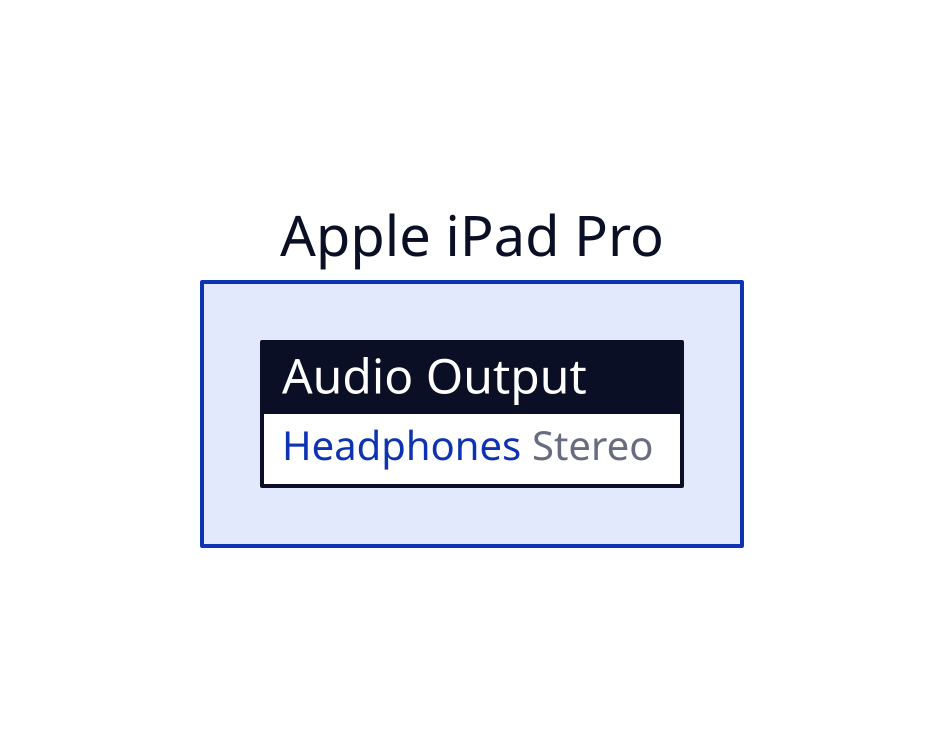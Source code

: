 iPad: {
    label: "Apple iPad Pro"
    Output: {
      label: Audio Output
      shape: "sql_table"
      Headphones: Stereo
    }
  }
  
  